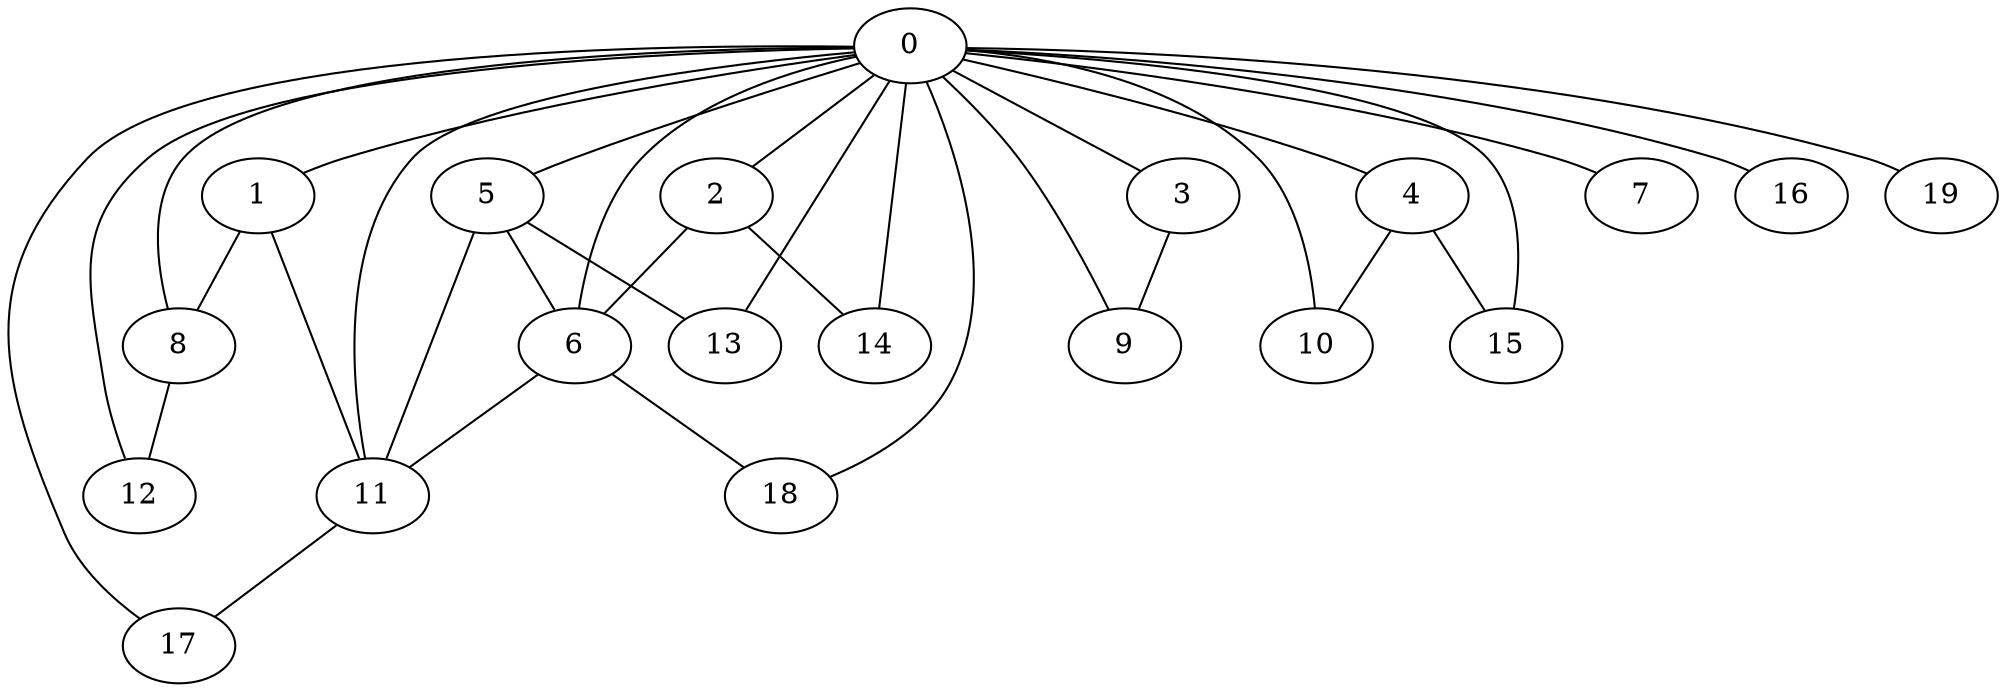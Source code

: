 graph graphname {0--1
0--2
0--3
0--4
0--5
0--6
0--7
0--8
0--9
0--10
0--11
0--12
0--13
0--14
0--15
0--16
0--17
0--18
0--19
1--8
1--11
2--6
2--14
3--9
4--10
4--15
5--6
5--11
5--13
6--11
6--18
8--12
11--17
}